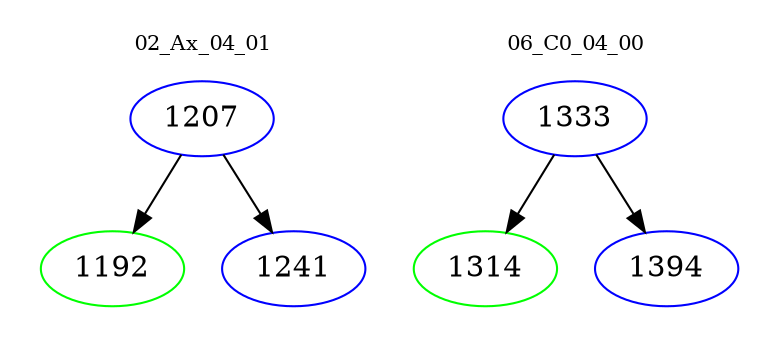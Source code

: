 digraph{
subgraph cluster_0 {
color = white
label = "02_Ax_04_01";
fontsize=10;
T0_1207 [label="1207", color="blue"]
T0_1207 -> T0_1192 [color="black"]
T0_1192 [label="1192", color="green"]
T0_1207 -> T0_1241 [color="black"]
T0_1241 [label="1241", color="blue"]
}
subgraph cluster_1 {
color = white
label = "06_C0_04_00";
fontsize=10;
T1_1333 [label="1333", color="blue"]
T1_1333 -> T1_1314 [color="black"]
T1_1314 [label="1314", color="green"]
T1_1333 -> T1_1394 [color="black"]
T1_1394 [label="1394", color="blue"]
}
}
